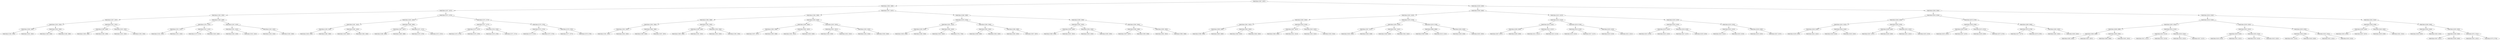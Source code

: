 digraph G{
1907499391 [label="Node{data=[3397, 3397]}"]
1907499391 -> 1097784775
1097784775 [label="Node{data=[1580, 1580]}"]
1097784775 -> 2056201335
2056201335 [label="Node{data=[1457, 1457]}"]
2056201335 -> 2042882874
2042882874 [label="Node{data=[1295, 1295]}"]
2042882874 -> 429560996
429560996 [label="Node{data=[1287, 1287]}"]
429560996 -> 774763189
774763189 [label="Node{data=[1283, 1283]}"]
774763189 -> 763545499
763545499 [label="Node{data=[1266, 1266]}"]
763545499 -> 1274962730
1274962730 [label="Node{data=[1264, 1264]}"]
763545499 -> 101511493
101511493 [label="Node{data=[1282, 1282]}"]
774763189 -> 1207243627
1207243627 [label="Node{data=[1285, 1285]}"]
1207243627 -> 2087762449
2087762449 [label="Node{data=[1284, 1284]}"]
1207243627 -> 1152344454
1152344454 [label="Node{data=[1286, 1286]}"]
429560996 -> 625489551
625489551 [label="Node{data=[1291, 1291]}"]
625489551 -> 1254692614
1254692614 [label="Node{data=[1289, 1289]}"]
1254692614 -> 865115260
865115260 [label="Node{data=[1288, 1288]}"]
1254692614 -> 202139865
202139865 [label="Node{data=[1290, 1290]}"]
625489551 -> 1754586009
1754586009 [label="Node{data=[1293, 1293]}"]
1754586009 -> 1785168042
1785168042 [label="Node{data=[1292, 1292]}"]
1754586009 -> 1571001062
1571001062 [label="Node{data=[1294, 1294]}"]
2042882874 -> 847672107
847672107 [label="Node{data=[1449, 1449]}"]
847672107 -> 2080386801
2080386801 [label="Node{data=[1353, 1353]}"]
2080386801 -> 716473099
716473099 [label="Node{data=[1351, 1351]}"]
716473099 -> 1807814681
1807814681 [label="Node{data=[1345, 1345]}"]
716473099 -> 1793010017
1793010017 [label="Node{data=[1352, 1352]}"]
2080386801 -> 391509357
391509357 [label="Node{data=[1412, 1412]}"]
391509357 -> 427266135
427266135 [label="Node{data=[1373, 1373]}"]
391509357 -> 2052393656
2052393656 [label="Node{data=[1440, 1440]}"]
847672107 -> 1767026866
1767026866 [label="Node{data=[1453, 1453]}"]
1767026866 -> 1368706664
1368706664 [label="Node{data=[1451, 1451]}"]
1368706664 -> 1959004453
1959004453 [label="Node{data=[1450, 1450]}"]
1368706664 -> 639028687
639028687 [label="Node{data=[1452, 1452]}"]
1767026866 -> 1522347679
1522347679 [label="Node{data=[1455, 1455]}"]
1522347679 -> 757947438
757947438 [label="Node{data=[1454, 1454]}"]
1522347679 -> 2046092687
2046092687 [label="Node{data=[1456, 1456]}"]
2056201335 -> 1771845579
1771845579 [label="Node{data=[1473, 1473]}"]
1771845579 -> 1516647857
1516647857 [label="Node{data=[1465, 1465]}"]
1516647857 -> 493735679
493735679 [label="Node{data=[1461, 1461]}"]
493735679 -> 1139509312
1139509312 [label="Node{data=[1459, 1459]}"]
1139509312 -> 1270992281
1270992281 [label="Node{data=[1458, 1458]}"]
1139509312 -> 551662317
551662317 [label="Node{data=[1460, 1460]}"]
493735679 -> 1401457208
1401457208 [label="Node{data=[1463, 1463]}"]
1401457208 -> 1279177089
1279177089 [label="Node{data=[1462, 1462]}"]
1401457208 -> 165019802
165019802 [label="Node{data=[1464, 1464]}"]
1516647857 -> 604880279
604880279 [label="Node{data=[1469, 1469]}"]
604880279 -> 860039780
860039780 [label="Node{data=[1467, 1467]}"]
860039780 -> 180893492
180893492 [label="Node{data=[1466, 1466]}"]
860039780 -> 857941031
857941031 [label="Node{data=[1468, 1468]}"]
604880279 -> 2055984849
2055984849 [label="Node{data=[1471, 1471]}"]
2055984849 -> 1345442798
1345442798 [label="Node{data=[1470, 1470]}"]
2055984849 -> 462110539
462110539 [label="Node{data=[1472, 1472]}"]
1771845579 -> 824390145
824390145 [label="Node{data=[1572, 1572]}"]
824390145 -> 364533674
364533674 [label="Node{data=[1477, 1477]}"]
364533674 -> 1271547984
1271547984 [label="Node{data=[1475, 1475]}"]
1271547984 -> 158947077
158947077 [label="Node{data=[1474, 1474]}"]
1271547984 -> 568512273
568512273 [label="Node{data=[1476, 1476]}"]
364533674 -> 1721949056
1721949056 [label="Node{data=[1534, 1534]}"]
1721949056 -> 2134083532
2134083532 [label="Node{data=[1478, 1478]}"]
1721949056 -> 1018242640
1018242640 [label="Node{data=[1571, 1571]}"]
824390145 -> 194833552
194833552 [label="Node{data=[1576, 1576]}"]
194833552 -> 2064795832
2064795832 [label="Node{data=[1574, 1574]}"]
2064795832 -> 410828273
410828273 [label="Node{data=[1573, 1573]}"]
2064795832 -> 768248584
768248584 [label="Node{data=[1575, 1575]}"]
194833552 -> 1105070669
1105070669 [label="Node{data=[1578, 1578]}"]
1105070669 -> 685825350
685825350 [label="Node{data=[1577, 1577]}"]
1105070669 -> 1427013278
1427013278 [label="Node{data=[1579, 1579]}"]
1097784775 -> 744828412
744828412 [label="Node{data=[1637, 1637]}"]
744828412 -> 492361311
492361311 [label="Node{data=[1596, 1596]}"]
492361311 -> 863777375
863777375 [label="Node{data=[1588, 1588]}"]
863777375 -> 362823712
362823712 [label="Node{data=[1584, 1584]}"]
362823712 -> 271549861
271549861 [label="Node{data=[1582, 1582]}"]
271549861 -> 1260278737
1260278737 [label="Node{data=[1581, 1581]}"]
271549861 -> 421690919
421690919 [label="Node{data=[1583, 1583]}"]
362823712 -> 244616291
244616291 [label="Node{data=[1586, 1586]}"]
244616291 -> 1652175545
1652175545 [label="Node{data=[1585, 1585]}"]
244616291 -> 1531143676
1531143676 [label="Node{data=[1587, 1587]}"]
863777375 -> 1360718837
1360718837 [label="Node{data=[1592, 1592]}"]
1360718837 -> 2076672545
2076672545 [label="Node{data=[1590, 1590]}"]
2076672545 -> 1218156570
1218156570 [label="Node{data=[1589, 1589]}"]
2076672545 -> 137848944
137848944 [label="Node{data=[1591, 1591]}"]
1360718837 -> 250900416
250900416 [label="Node{data=[1594, 1594]}"]
250900416 -> 1231364789
1231364789 [label="Node{data=[1593, 1593]}"]
250900416 -> 1563044043
1563044043 [label="Node{data=[1595, 1595]}"]
492361311 -> 1861070838
1861070838 [label="Node{data=[1629, 1629]}"]
1861070838 -> 1128941444
1128941444 [label="Node{data=[1600, 1600]}"]
1128941444 -> 601535954
601535954 [label="Node{data=[1598, 1598]}"]
601535954 -> 792378642
792378642 [label="Node{data=[1597, 1597]}"]
601535954 -> 749417756
749417756 [label="Node{data=[1599, 1599]}"]
1128941444 -> 1036788074
1036788074 [label="Node{data=[1602, 1602]}"]
1036788074 -> 1271822116
1271822116 [label="Node{data=[1601, 1601]}"]
1036788074 -> 837189986
837189986 [label="Node{data=[1628, 1628]}"]
1861070838 -> 1150304663
1150304663 [label="Node{data=[1633, 1633]}"]
1150304663 -> 403435294
403435294 [label="Node{data=[1631, 1631]}"]
403435294 -> 541383788
541383788 [label="Node{data=[1630, 1630]}"]
403435294 -> 623686807
623686807 [label="Node{data=[1632, 1632]}"]
1150304663 -> 1677120860
1677120860 [label="Node{data=[1635, 1635]}"]
1677120860 -> 608351523
608351523 [label="Node{data=[1634, 1634]}"]
1677120860 -> 576961147
576961147 [label="Node{data=[1636, 1636]}"]
744828412 -> 1655388844
1655388844 [label="Node{data=[3288, 3288]}"]
1655388844 -> 924999568
924999568 [label="Node{data=[2476, 2476]}"]
924999568 -> 108531706
108531706 [label="Node{data=[1641, 1641]}"]
108531706 -> 972545324
972545324 [label="Node{data=[1639, 1639]}"]
972545324 -> 45285092
45285092 [label="Node{data=[1638, 1638]}"]
972545324 -> 667549693
667549693 [label="Node{data=[1640, 1640]}"]
108531706 -> 1627927329
1627927329 [label="Node{data=[1643, 1643]}"]
1627927329 -> 1720818833
1720818833 [label="Node{data=[1642, 1642]}"]
1627927329 -> 1933646713
1933646713 [label="Node{data=[1704, 1704]}"]
924999568 -> 463418619
463418619 [label="Node{data=[3284, 3284]}"]
463418619 -> 992906642
992906642 [label="Node{data=[3282, 3282]}"]
992906642 -> 1362230130
1362230130 [label="Node{data=[2596, 2596]}"]
992906642 -> 718317822
718317822 [label="Node{data=[3283, 3283]}"]
463418619 -> 1217030579
1217030579 [label="Node{data=[3286, 3286]}"]
1217030579 -> 117911341
117911341 [label="Node{data=[3285, 3285]}"]
1217030579 -> 1504947924
1504947924 [label="Node{data=[3287, 3287]}"]
1655388844 -> 1980459588
1980459588 [label="Node{data=[3296, 3296]}"]
1980459588 -> 1834439367
1834439367 [label="Node{data=[3292, 3292]}"]
1834439367 -> 1394046471
1394046471 [label="Node{data=[3290, 3290]}"]
1394046471 -> 387360703
387360703 [label="Node{data=[3289, 3289]}"]
1394046471 -> 979547731
979547731 [label="Node{data=[3291, 3291]}"]
1834439367 -> 1844714162
1844714162 [label="Node{data=[3294, 3294]}"]
1844714162 -> 87817797
87817797 [label="Node{data=[3293, 3293]}"]
1844714162 -> 666012162
666012162 [label="Node{data=[3295, 3295]}"]
1980459588 -> 139288713
139288713 [label="Node{data=[3364, 3364]}"]
139288713 -> 1168235192
1168235192 [label="Node{data=[3298, 3298]}"]
1168235192 -> 531811743
531811743 [label="Node{data=[3297, 3297]}"]
1168235192 -> 744728305
744728305 [label="Node{data=[3299, 3299]}"]
139288713 -> 1338626780
1338626780 [label="Node{data=[3395, 3395]}"]
1338626780 -> 83277191
83277191 [label="Node{data=[3381, 3381]}"]
1338626780 -> 220290739
220290739 [label="Node{data=[3396, 3396]}"]
1907499391 -> 1019487688
1019487688 [label="Node{data=[4238, 4238]}"]
1019487688 -> 1033527230
1033527230 [label="Node{data=[4206, 4206]}"]
1033527230 -> 208772871
208772871 [label="Node{data=[3435, 3435]}"]
208772871 -> 195202300
195202300 [label="Node{data=[3405, 3405]}"]
195202300 -> 383058469
383058469 [label="Node{data=[3401, 3401]}"]
383058469 -> 2044582126
2044582126 [label="Node{data=[3399, 3399]}"]
2044582126 -> 2043996533
2043996533 [label="Node{data=[3398, 3398]}"]
2044582126 -> 1712213983
1712213983 [label="Node{data=[3400, 3400]}"]
383058469 -> 1492430097
1492430097 [label="Node{data=[3403, 3403]}"]
1492430097 -> 1341723721
1341723721 [label="Node{data=[3402, 3402]}"]
1492430097 -> 297321346
297321346 [label="Node{data=[3404, 3404]}"]
195202300 -> 98309853
98309853 [label="Node{data=[3418, 3418]}"]
98309853 -> 2025701202
2025701202 [label="Node{data=[3407, 3407]}"]
2025701202 -> 2137110352
2137110352 [label="Node{data=[3406, 3406]}"]
2025701202 -> 680714221
680714221 [label="Node{data=[3412, 3412]}"]
98309853 -> 1302159068
1302159068 [label="Node{data=[3433, 3433]}"]
1302159068 -> 1481584402
1481584402 [label="Node{data=[3432, 3432]}"]
1302159068 -> 711379068
711379068 [label="Node{data=[3434, 3434]}"]
208772871 -> 339019626
339019626 [label="Node{data=[3478, 3478]}"]
339019626 -> 863617166
863617166 [label="Node{data=[3439, 3439]}"]
863617166 -> 309288524
309288524 [label="Node{data=[3437, 3437]}"]
309288524 -> 248922453
248922453 [label="Node{data=[3436, 3436]}"]
309288524 -> 853809586
853809586 [label="Node{data=[3438, 3438]}"]
863617166 -> 1340396240
1340396240 [label="Node{data=[3441, 3441]}"]
1340396240 -> 663844958
663844958 [label="Node{data=[3440, 3440]}"]
1340396240 -> 468801808
468801808 [label="Node{data=[3442, 3442]}"]
339019626 -> 164297301
164297301 [label="Node{data=[4136, 4136]}"]
164297301 -> 1624366062
1624366062 [label="Node{data=[4098, 4098]}"]
1624366062 -> 1286474786
1286474786 [label="Node{data=[3508, 3508]}"]
1624366062 -> 1560733054
1560733054 [label="Node{data=[4132, 4132]}"]
164297301 -> 54572249
54572249 [label="Node{data=[4204, 4204]}"]
54572249 -> 1839202804
1839202804 [label="Node{data=[4166, 4166]}"]
54572249 -> 1364451198
1364451198 [label="Node{data=[4205, 4205]}"]
1033527230 -> 999615807
999615807 [label="Node{data=[4222, 4222]}"]
999615807 -> 1039425768
1039425768 [label="Node{data=[4214, 4214]}"]
1039425768 -> 1345743107
1345743107 [label="Node{data=[4210, 4210]}"]
1345743107 -> 525460564
525460564 [label="Node{data=[4208, 4208]}"]
525460564 -> 61874068
61874068 [label="Node{data=[4207, 4207]}"]
525460564 -> 501079082
501079082 [label="Node{data=[4209, 4209]}"]
1345743107 -> 2118176995
2118176995 [label="Node{data=[4212, 4212]}"]
2118176995 -> 1847851067
1847851067 [label="Node{data=[4211, 4211]}"]
2118176995 -> 1835800276
1835800276 [label="Node{data=[4213, 4213]}"]
1039425768 -> 514046943
514046943 [label="Node{data=[4218, 4218]}"]
514046943 -> 1721546528
1721546528 [label="Node{data=[4216, 4216]}"]
1721546528 -> 395274728
395274728 [label="Node{data=[4215, 4215]}"]
1721546528 -> 450365307
450365307 [label="Node{data=[4217, 4217]}"]
514046943 -> 430320316
430320316 [label="Node{data=[4220, 4220]}"]
430320316 -> 444640031
444640031 [label="Node{data=[4219, 4219]}"]
430320316 -> 1982615950
1982615950 [label="Node{data=[4221, 4221]}"]
999615807 -> 747992047
747992047 [label="Node{data=[4230, 4230]}"]
747992047 -> 80633611
80633611 [label="Node{data=[4226, 4226]}"]
80633611 -> 462017758
462017758 [label="Node{data=[4224, 4224]}"]
462017758 -> 264062464
264062464 [label="Node{data=[4223, 4223]}"]
462017758 -> 145770003
145770003 [label="Node{data=[4225, 4225]}"]
80633611 -> 2129688073
2129688073 [label="Node{data=[4228, 4228]}"]
2129688073 -> 722104877
722104877 [label="Node{data=[4227, 4227]}"]
2129688073 -> 1315089418
1315089418 [label="Node{data=[4229, 4229]}"]
747992047 -> 1147730699
1147730699 [label="Node{data=[4234, 4234]}"]
1147730699 -> 970300849
970300849 [label="Node{data=[4232, 4232]}"]
970300849 -> 1102453692
1102453692 [label="Node{data=[4231, 4231]}"]
970300849 -> 451935612
451935612 [label="Node{data=[4233, 4233]}"]
1147730699 -> 433913225
433913225 [label="Node{data=[4236, 4236]}"]
433913225 -> 208786198
208786198 [label="Node{data=[4235, 4235]}"]
433913225 -> 2104185567
2104185567 [label="Node{data=[4237, 4237]}"]
1019487688 -> 411718675
411718675 [label="Node{data=[4284, 4284]}"]
411718675 -> 1715786302
1715786302 [label="Node{data=[4254, 4254]}"]
1715786302 -> 1689207939
1689207939 [label="Node{data=[4246, 4246]}"]
1689207939 -> 1140133731
1140133731 [label="Node{data=[4242, 4242]}"]
1140133731 -> 160817602
160817602 [label="Node{data=[4240, 4240]}"]
160817602 -> 1233131500
1233131500 [label="Node{data=[4239, 4239]}"]
160817602 -> 1469438211
1469438211 [label="Node{data=[4241, 4241]}"]
1140133731 -> 1022380677
1022380677 [label="Node{data=[4244, 4244]}"]
1022380677 -> 449656616
449656616 [label="Node{data=[4243, 4243]}"]
1022380677 -> 1396407530
1396407530 [label="Node{data=[4245, 4245]}"]
1689207939 -> 715127375
715127375 [label="Node{data=[4250, 4250]}"]
715127375 -> 335886843
335886843 [label="Node{data=[4248, 4248]}"]
335886843 -> 1728198692
1728198692 [label="Node{data=[4247, 4247]}"]
335886843 -> 1876345858
1876345858 [label="Node{data=[4249, 4249]}"]
715127375 -> 978191925
978191925 [label="Node{data=[4252, 4252]}"]
978191925 -> 129579622
129579622 [label="Node{data=[4251, 4251]}"]
978191925 -> 1896673709
1896673709 [label="Node{data=[4253, 4253]}"]
1715786302 -> 673434970
673434970 [label="Node{data=[4276, 4276]}"]
673434970 -> 1654004165
1654004165 [label="Node{data=[4258, 4258]}"]
1654004165 -> 749889019
749889019 [label="Node{data=[4256, 4256]}"]
749889019 -> 983918681
983918681 [label="Node{data=[4255, 4255]}"]
749889019 -> 215628618
215628618 [label="Node{data=[4257, 4257]}"]
1654004165 -> 1590711077
1590711077 [label="Node{data=[4274, 4274]}"]
1590711077 -> 1634891961
1634891961 [label="Node{data=[4259, 4259]}"]
1590711077 -> 1887712110
1887712110 [label="Node{data=[4275, 4275]}"]
673434970 -> 760829535
760829535 [label="Node{data=[4280, 4280]}"]
760829535 -> 1909223850
1909223850 [label="Node{data=[4278, 4278]}"]
1909223850 -> 59340954
59340954 [label="Node{data=[4277, 4277]}"]
1909223850 -> 1388786886
1388786886 [label="Node{data=[4279, 4279]}"]
760829535 -> 894135151
894135151 [label="Node{data=[4282, 4282]}"]
894135151 -> 655891789
655891789 [label="Node{data=[4281, 4281]}"]
894135151 -> 1872620700
1872620700 [label="Node{data=[4283, 4283]}"]
411718675 -> 68650157
68650157 [label="Node{data=[4334, 4334]}"]
68650157 -> 1793693523
1793693523 [label="Node{data=[4318, 4318]}"]
1793693523 -> 226237750
226237750 [label="Node{data=[4292, 4292]}"]
226237750 -> 218491145
218491145 [label="Node{data=[4288, 4288]}"]
218491145 -> 890185448
890185448 [label="Node{data=[4286, 4286]}"]
890185448 -> 326790165
326790165 [label="Node{data=[4285, 4285]}"]
890185448 -> 2114078433
2114078433 [label="Node{data=[4287, 4287]}"]
218491145 -> 1559078281
1559078281 [label="Node{data=[4290, 4290]}"]
1559078281 -> 270131354
270131354 [label="Node{data=[4289, 4289]}"]
1559078281 -> 1346583624
1346583624 [label="Node{data=[4291, 4291]}"]
226237750 -> 1008356847
1008356847 [label="Node{data=[4314, 4314]}"]
1008356847 -> 225076744
225076744 [label="Node{data=[4312, 4312]}"]
225076744 -> 1386764815
1386764815 [label="Node{data=[4311, 4311]}"]
225076744 -> 457215342
457215342 [label="Node{data=[4313, 4313]}"]
1008356847 -> 1977339612
1977339612 [label="Node{data=[4316, 4316]}"]
1977339612 -> 727690313
727690313 [label="Node{data=[4315, 4315]}"]
1977339612 -> 993522447
993522447 [label="Node{data=[4317, 4317]}"]
1793693523 -> 604185338
604185338 [label="Node{data=[4326, 4326]}"]
604185338 -> 260416904
260416904 [label="Node{data=[4322, 4322]}"]
260416904 -> 1500413397
1500413397 [label="Node{data=[4320, 4320]}"]
1500413397 -> 1564820092
1564820092 [label="Node{data=[4319, 4319]}"]
1500413397 -> 1617735644
1617735644 [label="Node{data=[4321, 4321]}"]
260416904 -> 1122496444
1122496444 [label="Node{data=[4324, 4324]}"]
1122496444 -> 1758311136
1758311136 [label="Node{data=[4323, 4323]}"]
1122496444 -> 535583527
535583527 [label="Node{data=[4325, 4325]}"]
604185338 -> 452662601
452662601 [label="Node{data=[4330, 4330]}"]
452662601 -> 1729926053
1729926053 [label="Node{data=[4328, 4328]}"]
1729926053 -> 1656973076
1656973076 [label="Node{data=[4327, 4327]}"]
1729926053 -> 520830216
520830216 [label="Node{data=[4329, 4329]}"]
452662601 -> 1561862909
1561862909 [label="Node{data=[4332, 4332]}"]
1561862909 -> 1587151680
1587151680 [label="Node{data=[4331, 4331]}"]
1561862909 -> 655893568
655893568 [label="Node{data=[4333, 4333]}"]
68650157 -> 1631432406
1631432406 [label="Node{data=[4342, 4342]}"]
1631432406 -> 2100193222
2100193222 [label="Node{data=[4338, 4338]}"]
2100193222 -> 1939925792
1939925792 [label="Node{data=[4336, 4336]}"]
1939925792 -> 368900912
368900912 [label="Node{data=[4335, 4335]}"]
1939925792 -> 423341127
423341127 [label="Node{data=[4337, 4337]}"]
2100193222 -> 388364529
388364529 [label="Node{data=[4340, 4340]}"]
388364529 -> 1672018142
1672018142 [label="Node{data=[4339, 4339]}"]
388364529 -> 293583584
293583584 [label="Node{data=[4341, 4341]}"]
1631432406 -> 1432515868
1432515868 [label="Node{data=[4346, 4346]}"]
1432515868 -> 1832447281
1832447281 [label="Node{data=[4344, 4344]}"]
1832447281 -> 1240634944
1240634944 [label="Node{data=[4343, 4343]}"]
1832447281 -> 632720676
632720676 [label="Node{data=[4345, 4345]}"]
1432515868 -> 1664796187
1664796187 [label="Node{data=[4350, 4350]}"]
1664796187 -> 1229057576
1229057576 [label="Node{data=[4348, 4348]}"]
1229057576 -> 349970902
349970902 [label="Node{data=[4347, 4347]}"]
1229057576 -> 85086660
85086660 [label="Node{data=[4349, 4349]}"]
1664796187 -> 808273251
808273251 [label="Node{data=[4751, 4751]}"]
808273251 -> 1994120672
1994120672 [label="Node{data=[4351, 4351]}"]
808273251 -> 66879612
66879612 [label="Node{data=[4776, 4776]}"]
}